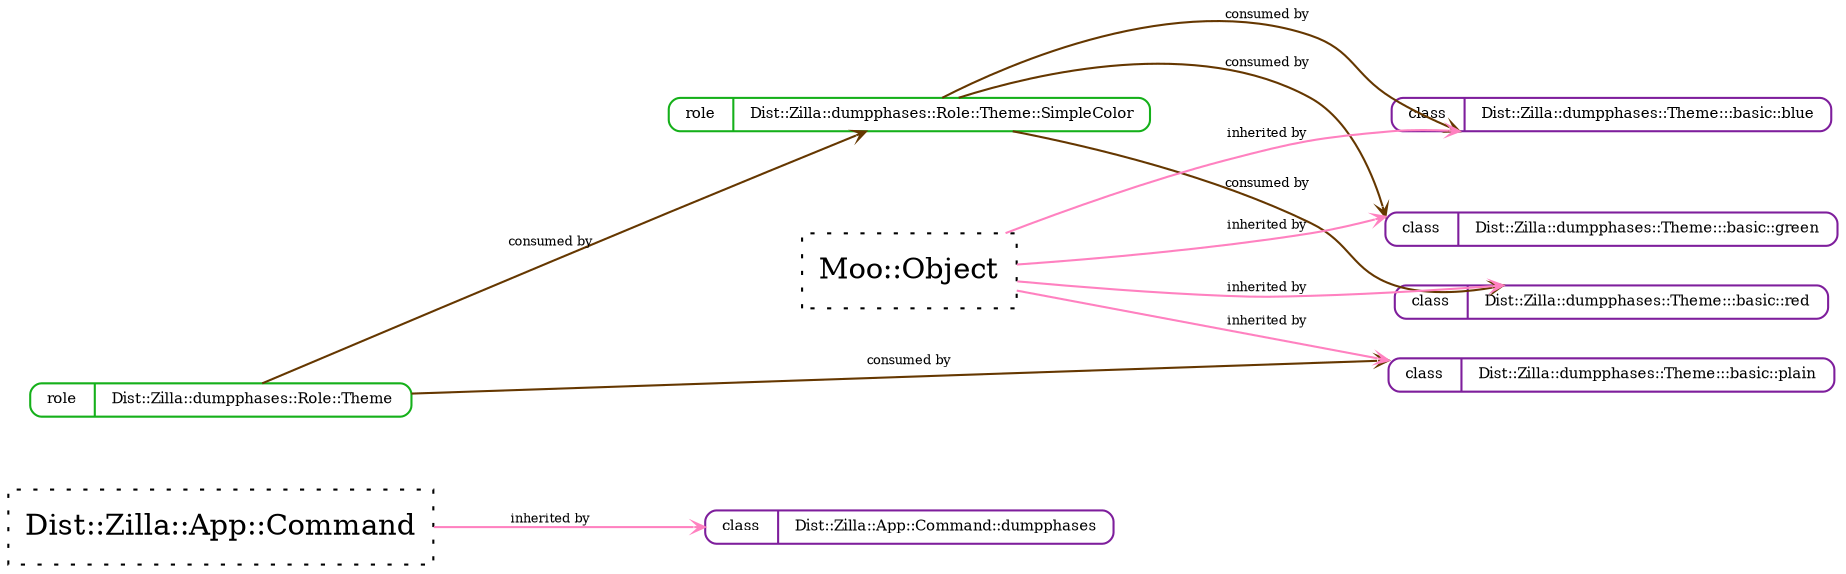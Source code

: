 strict digraph Perl {
	graph [compound=1, concentrate=1, overlap=false, rankdir=LR, ranksep=1, smoothing=triangle, splines=spline];
	node [label="\N", shape=record, style=dotted];
	edge [minlen=1];
	"Dist::Zilla::App::Command" [label="<port1> Dist::Zilla::App::Command"];
	"Dist::Zilla::App::Command::dumpphases" [label="{{<port1> class}|<port2> Dist::Zilla::App::Command::dumpphases}", shape=Mrecord, style=solid, color="#7e1e9c", fontsize=7, height="0.1"];
	"Dist::Zilla::dumpphases::Role::Theme" [label="{{<port1> role}|<port2> Dist::Zilla::dumpphases::Role::Theme}", shape=Mrecord, style=solid, color="#15b01a", fontsize=7, height="0.1"];
	"Dist::Zilla::dumpphases::Role::Theme::SimpleColor" [label="{{<port1> role}|<port2> Dist::Zilla::dumpphases::Role::Theme::SimpleColor}", shape=Mrecord, style=solid, color="#15b01a", fontsize=7, height="0.1"];
	"Dist::Zilla::dumpphases::Theme:::basic::blue" [label="{{<port1> class}|<port2> Dist::Zilla::dumpphases::Theme:::basic::blue}", shape=Mrecord, style=solid, color="#7e1e9c", fontsize=7, height="0.1"];
	"Dist::Zilla::dumpphases::Theme:::basic::green" [label="{{<port1> class}|<port2> Dist::Zilla::dumpphases::Theme:::basic::green}", shape=Mrecord, style=solid, color="#7e1e9c", fontsize=7, height="0.1"];
	"Dist::Zilla::dumpphases::Theme:::basic::plain" [label="{{<port1> class}|<port2> Dist::Zilla::dumpphases::Theme:::basic::plain}", shape=Mrecord, style=solid, color="#7e1e9c", fontsize=7, height="0.1"];
	"Dist::Zilla::dumpphases::Theme:::basic::red" [label="{{<port1> class}|<port2> Dist::Zilla::dumpphases::Theme:::basic::red}", shape=Mrecord, style=solid, color="#7e1e9c", fontsize=7, height="0.1"];
	"Moo::Object" [label="<port1> Moo::Object"];
	"Dist::Zilla::App::Command" -> "Dist::Zilla::App::Command::dumpphases" [arrowhead=open, arrowsize="0.5", color="#ff81c0", dir=forward, fontsize=6, headclip=1, label="inherited by", samehead=head, tailclip=1, weight=10];
	"Dist::Zilla::dumpphases::Role::Theme" -> "Dist::Zilla::dumpphases::Role::Theme::SimpleColor" [arrowhead=open, arrowsize="0.5", color="#653700", dir=forward, fontsize=6, headclip=1, label="consumed by", samehead=head, tailclip=1, weight=5];
	"Moo::Object" -> "Dist::Zilla::dumpphases::Theme:::basic::blue" [arrowhead=open, arrowsize="0.5", color="#ff81c0", dir=forward, fontsize=6, headclip=1, label="inherited by", samehead=head, tailclip=1, weight=10];
	"Dist::Zilla::dumpphases::Role::Theme::SimpleColor" -> "Dist::Zilla::dumpphases::Theme:::basic::blue" [arrowhead=open, arrowsize="0.5", color="#653700", dir=forward, fontsize=6, headclip=1, label="consumed by", samehead=head, tailclip=1, weight=5];
	"Moo::Object" -> "Dist::Zilla::dumpphases::Theme:::basic::green" [arrowhead=open, arrowsize="0.5", color="#ff81c0", dir=forward, fontsize=6, headclip=1, label="inherited by", samehead=head, tailclip=1, weight=10];
	"Dist::Zilla::dumpphases::Role::Theme::SimpleColor" -> "Dist::Zilla::dumpphases::Theme:::basic::green" [arrowhead=open, arrowsize="0.5", color="#653700", dir=forward, fontsize=6, headclip=1, label="consumed by", samehead=head, tailclip=1, weight=5];
	"Moo::Object" -> "Dist::Zilla::dumpphases::Theme:::basic::plain" [arrowhead=open, arrowsize="0.5", color="#ff81c0", dir=forward, fontsize=6, headclip=1, label="inherited by", samehead=head, tailclip=1, weight=10];
	"Dist::Zilla::dumpphases::Role::Theme" -> "Dist::Zilla::dumpphases::Theme:::basic::plain" [arrowhead=open, arrowsize="0.5", color="#653700", dir=forward, fontsize=6, headclip=1, label="consumed by", samehead=head, tailclip=1, weight=5];
	"Moo::Object" -> "Dist::Zilla::dumpphases::Theme:::basic::red" [arrowhead=open, arrowsize="0.5", color="#ff81c0", dir=forward, fontsize=6, headclip=1, label="inherited by", samehead=head, tailclip=1, weight=10];
	"Dist::Zilla::dumpphases::Role::Theme::SimpleColor" -> "Dist::Zilla::dumpphases::Theme:::basic::red" [arrowhead=open, arrowsize="0.5", color="#653700", dir=forward, fontsize=6, headclip=1, label="consumed by", samehead=head, tailclip=1, weight=5];
}
